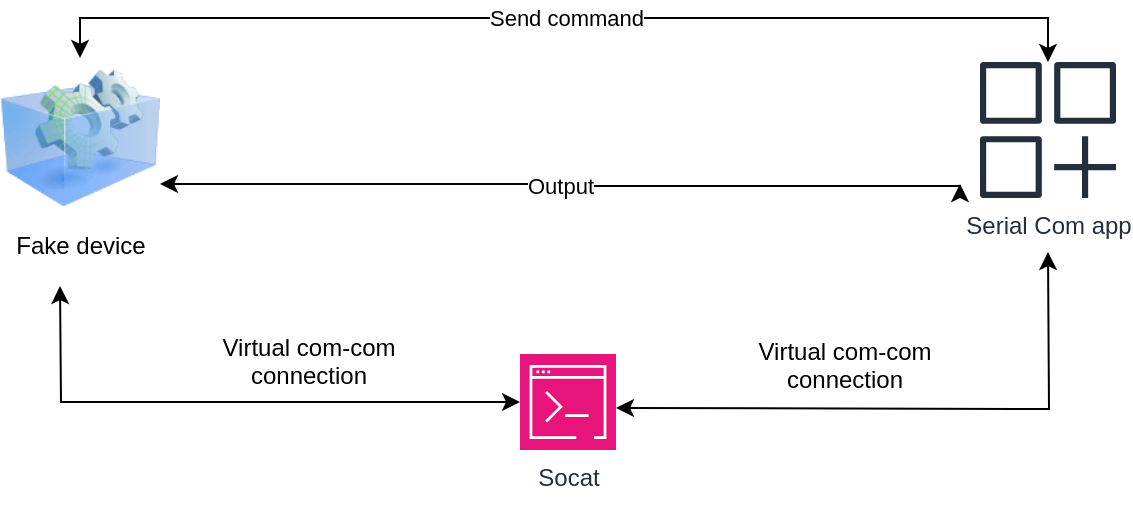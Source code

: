 <mxfile version="27.0.9">
  <diagram name="Page-1" id="eBgZTPrEiUV37LpZo7D7">
    <mxGraphModel dx="1426" dy="880" grid="1" gridSize="10" guides="1" tooltips="1" connect="1" arrows="1" fold="1" page="1" pageScale="1" pageWidth="850" pageHeight="1100" math="0" shadow="0">
      <root>
        <mxCell id="0" />
        <mxCell id="1" parent="0" />
        <mxCell id="UXaAntk25YJj9RdyR_1b-8" value="Serial Com app" style="sketch=0;outlineConnect=0;fontColor=#232F3E;gradientColor=none;fillColor=#232F3D;strokeColor=none;dashed=0;verticalLabelPosition=bottom;verticalAlign=top;align=center;html=1;fontSize=12;fontStyle=0;aspect=fixed;pointerEvents=1;shape=mxgraph.aws4.generic_application;" parent="1" vertex="1">
          <mxGeometry x="580" y="338" width="68" height="68" as="geometry" />
        </mxCell>
        <mxCell id="UXaAntk25YJj9RdyR_1b-15" value="Output" style="edgeStyle=orthogonalEdgeStyle;rounded=0;orthogonalLoop=1;jettySize=auto;html=1;startArrow=classic;startFill=1;" parent="1" source="UXaAntk25YJj9RdyR_1b-9" edge="1">
          <mxGeometry relative="1" as="geometry">
            <mxPoint x="170" y="398" as="sourcePoint" />
            <mxPoint x="570" y="399" as="targetPoint" />
            <Array as="points">
              <mxPoint x="370" y="399" />
              <mxPoint x="370" y="400" />
            </Array>
          </mxGeometry>
        </mxCell>
        <mxCell id="UXaAntk25YJj9RdyR_1b-9" value="Fake device" style="image;html=1;image=img/lib/clip_art/computers/Virtual_Application_128x128.png" parent="1" vertex="1">
          <mxGeometry x="90" y="336" width="80" height="80" as="geometry" />
        </mxCell>
        <mxCell id="UXaAntk25YJj9RdyR_1b-12" style="edgeStyle=orthogonalEdgeStyle;rounded=0;orthogonalLoop=1;jettySize=auto;html=1;startArrow=classic;startFill=1;exitX=1;exitY=0.5;exitDx=0;exitDy=0;exitPerimeter=0;" parent="1" edge="1">
          <mxGeometry relative="1" as="geometry">
            <mxPoint x="614" y="433" as="targetPoint" />
            <mxPoint x="398" y="511" as="sourcePoint" />
          </mxGeometry>
        </mxCell>
        <mxCell id="UXaAntk25YJj9RdyR_1b-18" style="edgeStyle=orthogonalEdgeStyle;rounded=0;orthogonalLoop=1;jettySize=auto;html=1;endArrow=classic;startFill=1;startArrow=classic;endFill=1;" parent="1" source="UXaAntk25YJj9RdyR_1b-10" edge="1">
          <mxGeometry relative="1" as="geometry">
            <mxPoint x="120" y="450" as="targetPoint" />
          </mxGeometry>
        </mxCell>
        <mxCell id="UXaAntk25YJj9RdyR_1b-10" value="Socat&lt;div&gt;&lt;br&gt;&lt;/div&gt;" style="sketch=0;points=[[0,0,0],[0.25,0,0],[0.5,0,0],[0.75,0,0],[1,0,0],[0,1,0],[0.25,1,0],[0.5,1,0],[0.75,1,0],[1,1,0],[0,0.25,0],[0,0.5,0],[0,0.75,0],[1,0.25,0],[1,0.5,0],[1,0.75,0]];points=[[0,0,0],[0.25,0,0],[0.5,0,0],[0.75,0,0],[1,0,0],[0,1,0],[0.25,1,0],[0.5,1,0],[0.75,1,0],[1,1,0],[0,0.25,0],[0,0.5,0],[0,0.75,0],[1,0.25,0],[1,0.5,0],[1,0.75,0]];outlineConnect=0;fontColor=#232F3E;fillColor=#E7157B;strokeColor=#ffffff;dashed=0;verticalLabelPosition=bottom;verticalAlign=top;align=center;html=1;fontSize=12;fontStyle=0;aspect=fixed;shape=mxgraph.aws4.resourceIcon;resIcon=mxgraph.aws4.command_line_interface;" parent="1" vertex="1">
          <mxGeometry x="350" y="484" width="48" height="48" as="geometry" />
        </mxCell>
        <mxCell id="UXaAntk25YJj9RdyR_1b-13" value="Virtual com-com connection&lt;div&gt;&lt;br&gt;&lt;/div&gt;" style="text;html=1;align=center;verticalAlign=middle;whiteSpace=wrap;rounded=0;" parent="1" vertex="1">
          <mxGeometry x="200" y="484" width="89" height="21" as="geometry" />
        </mxCell>
        <mxCell id="UXaAntk25YJj9RdyR_1b-16" value="Send command" style="edgeStyle=orthogonalEdgeStyle;rounded=0;orthogonalLoop=1;jettySize=auto;html=1;entryX=0.5;entryY=0;entryDx=0;entryDy=0;startArrow=classic;startFill=1;" parent="1" source="UXaAntk25YJj9RdyR_1b-8" target="UXaAntk25YJj9RdyR_1b-9" edge="1">
          <mxGeometry relative="1" as="geometry">
            <mxPoint x="580" y="293" as="sourcePoint" />
            <mxPoint x="160" y="293" as="targetPoint" />
            <Array as="points">
              <mxPoint x="614" y="316" />
              <mxPoint x="130" y="316" />
            </Array>
          </mxGeometry>
        </mxCell>
        <mxCell id="UXaAntk25YJj9RdyR_1b-19" value="Virtual com-com connection&lt;div&gt;&lt;br&gt;&lt;/div&gt;" style="text;html=1;align=center;verticalAlign=middle;whiteSpace=wrap;rounded=0;" parent="1" vertex="1">
          <mxGeometry x="468" y="486" width="89" height="21" as="geometry" />
        </mxCell>
      </root>
    </mxGraphModel>
  </diagram>
</mxfile>
